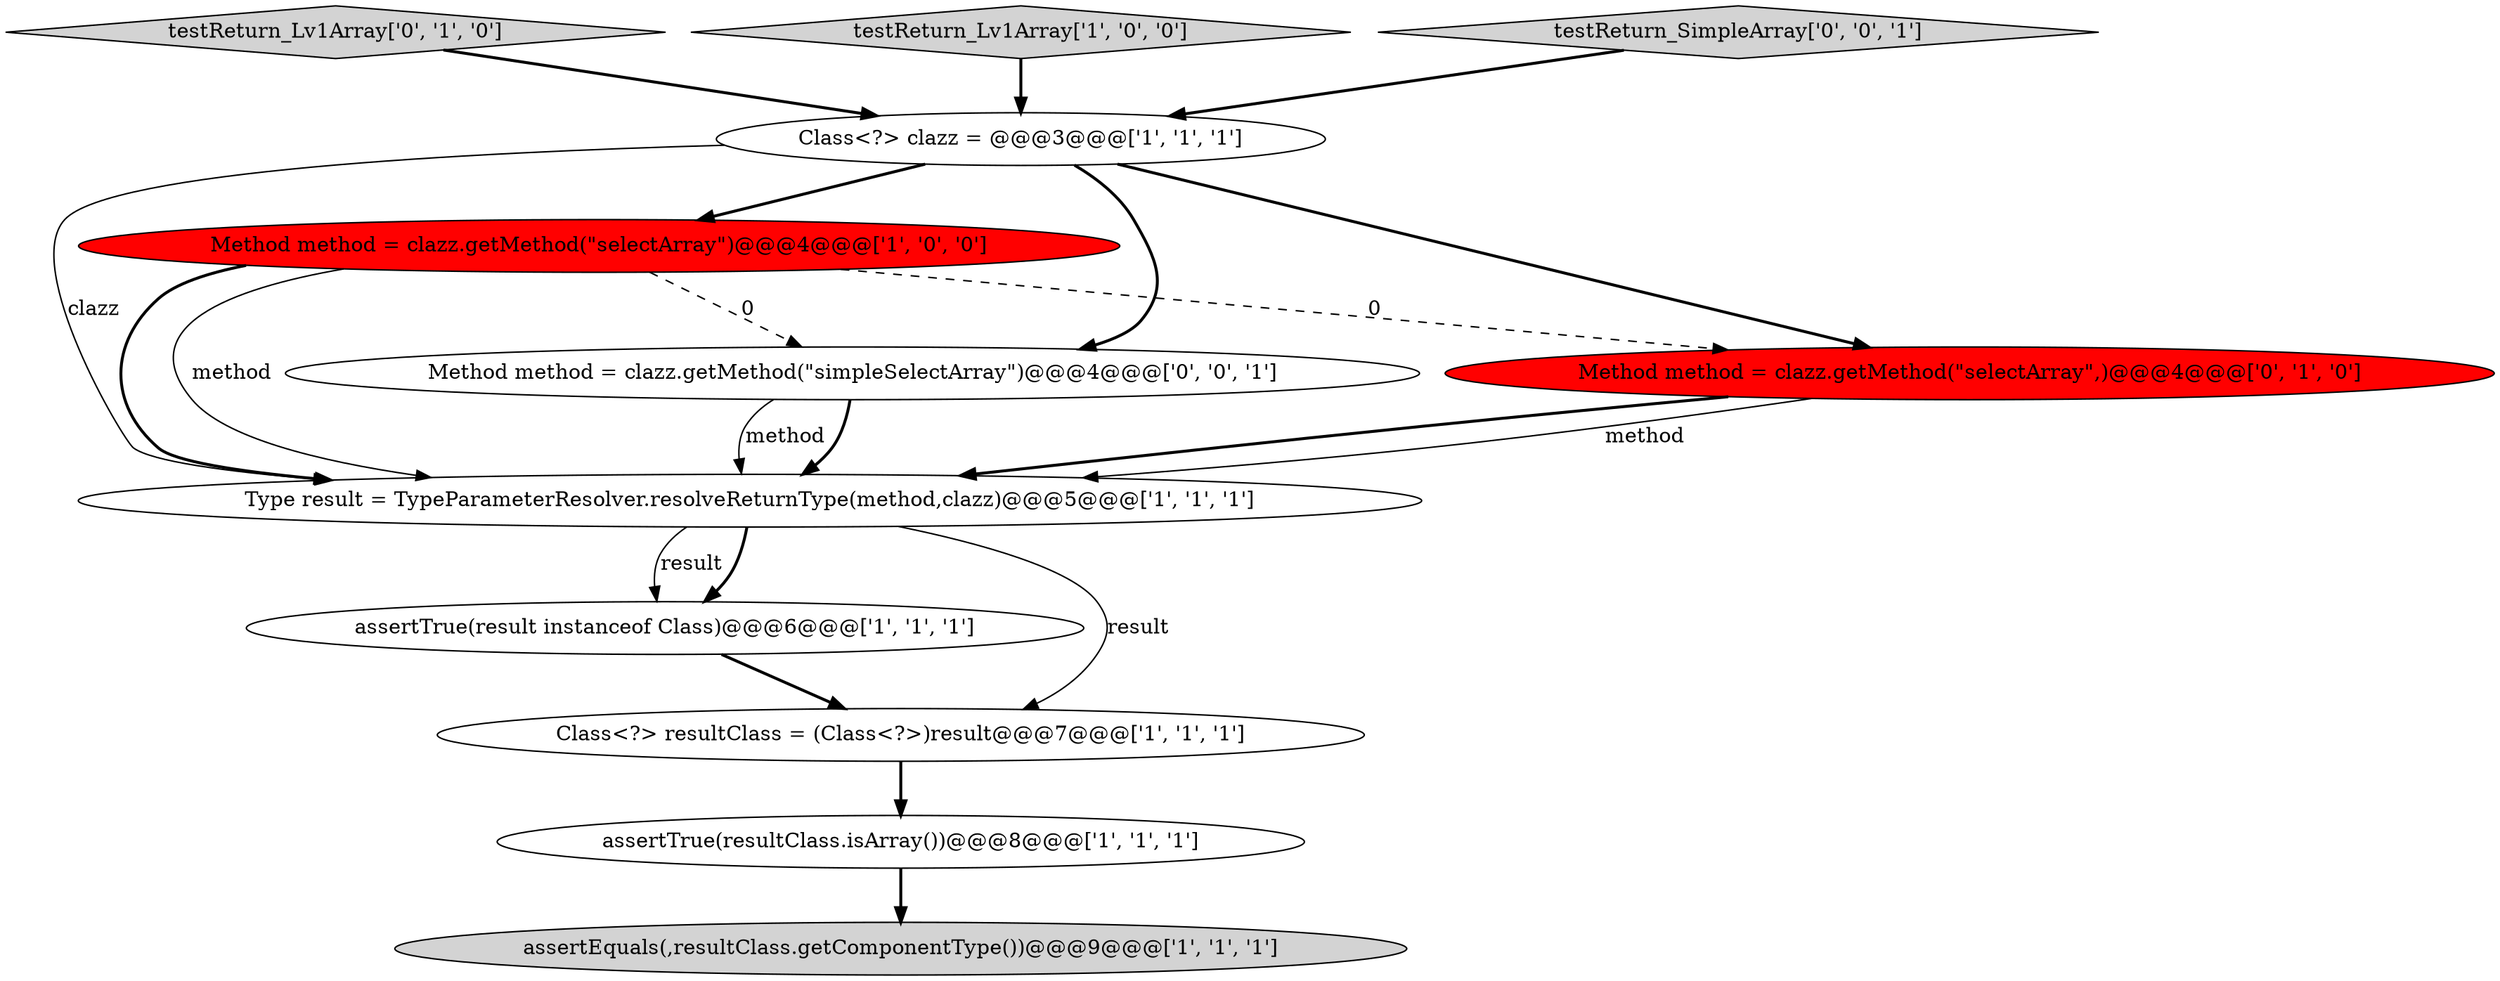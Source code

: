 digraph {
1 [style = filled, label = "assertTrue(result instanceof Class)@@@6@@@['1', '1', '1']", fillcolor = white, shape = ellipse image = "AAA0AAABBB1BBB"];
5 [style = filled, label = "assertEquals(,resultClass.getComponentType())@@@9@@@['1', '1', '1']", fillcolor = lightgray, shape = ellipse image = "AAA0AAABBB1BBB"];
8 [style = filled, label = "testReturn_Lv1Array['0', '1', '0']", fillcolor = lightgray, shape = diamond image = "AAA0AAABBB2BBB"];
0 [style = filled, label = "Class<?> clazz = @@@3@@@['1', '1', '1']", fillcolor = white, shape = ellipse image = "AAA0AAABBB1BBB"];
9 [style = filled, label = "Method method = clazz.getMethod(\"selectArray\",)@@@4@@@['0', '1', '0']", fillcolor = red, shape = ellipse image = "AAA1AAABBB2BBB"];
10 [style = filled, label = "Method method = clazz.getMethod(\"simpleSelectArray\")@@@4@@@['0', '0', '1']", fillcolor = white, shape = ellipse image = "AAA0AAABBB3BBB"];
2 [style = filled, label = "assertTrue(resultClass.isArray())@@@8@@@['1', '1', '1']", fillcolor = white, shape = ellipse image = "AAA0AAABBB1BBB"];
6 [style = filled, label = "testReturn_Lv1Array['1', '0', '0']", fillcolor = lightgray, shape = diamond image = "AAA0AAABBB1BBB"];
11 [style = filled, label = "testReturn_SimpleArray['0', '0', '1']", fillcolor = lightgray, shape = diamond image = "AAA0AAABBB3BBB"];
3 [style = filled, label = "Type result = TypeParameterResolver.resolveReturnType(method,clazz)@@@5@@@['1', '1', '1']", fillcolor = white, shape = ellipse image = "AAA0AAABBB1BBB"];
4 [style = filled, label = "Method method = clazz.getMethod(\"selectArray\")@@@4@@@['1', '0', '0']", fillcolor = red, shape = ellipse image = "AAA1AAABBB1BBB"];
7 [style = filled, label = "Class<?> resultClass = (Class<?>)result@@@7@@@['1', '1', '1']", fillcolor = white, shape = ellipse image = "AAA0AAABBB1BBB"];
4->3 [style = bold, label=""];
0->9 [style = bold, label=""];
3->1 [style = bold, label=""];
0->3 [style = solid, label="clazz"];
3->7 [style = solid, label="result"];
10->3 [style = bold, label=""];
3->1 [style = solid, label="result"];
6->0 [style = bold, label=""];
10->3 [style = solid, label="method"];
1->7 [style = bold, label=""];
8->0 [style = bold, label=""];
4->9 [style = dashed, label="0"];
0->10 [style = bold, label=""];
11->0 [style = bold, label=""];
0->4 [style = bold, label=""];
7->2 [style = bold, label=""];
9->3 [style = solid, label="method"];
9->3 [style = bold, label=""];
4->10 [style = dashed, label="0"];
4->3 [style = solid, label="method"];
2->5 [style = bold, label=""];
}
